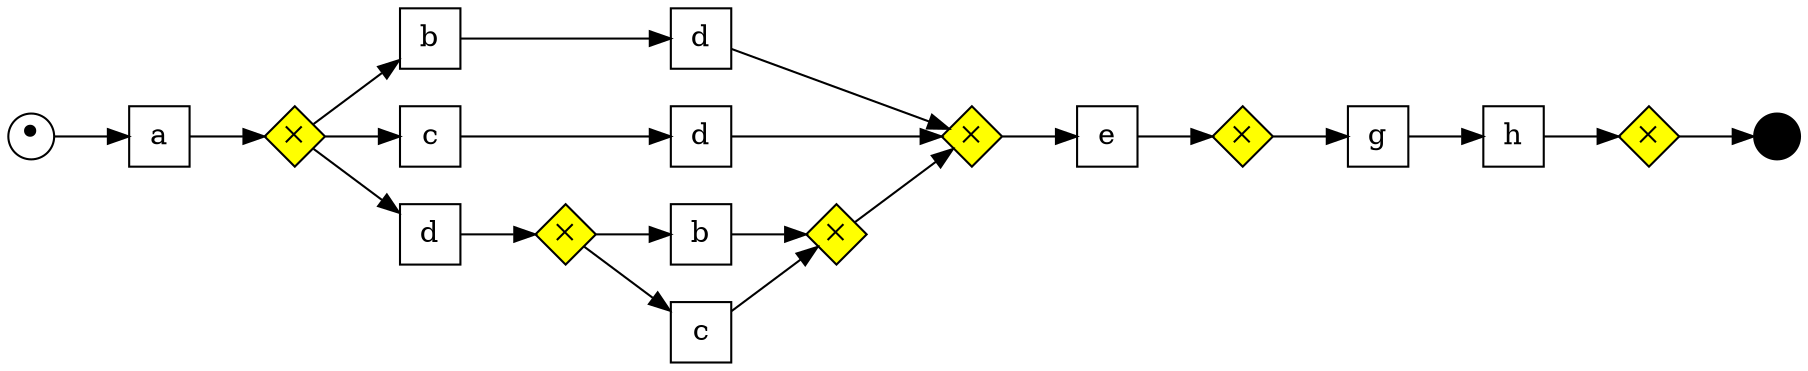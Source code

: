 digraph G {
  rankdir=LR;
  subgraph place {
    node [shape=circle,fixedsize=true,label="",height=.3,width=.3];
    in [label="&bull;", fontsize=20];
    out [style=filled,fillcolor=black];
  }
  subgraph xorgate {
    node [shape=diamond,fixedsize=true,width=.4,height=.4,label=<&#x2715;>,fontsize=12,style=filled,fillcolor=yellow]
    x1; x2; x3; x4; x5; x6;
  }
  subgraph andgate {
    node [shape=diamond,fixedsize=true,width=.4,height=.4 label=<&#43;>,fontsize=20,style=filled,fillcolor=yellow]
  }
  subgraph optgate {
    node [shape=diamond,fixedsize=true,width=.4,height=.4,label=<&#9711;>,fontsize=12,style=filled,fillcolor=yellow]

  }
  subgraph transitions {
    node [shape=rect,height=0.4,width=.4];
    a; b; ba[label="b"]; c; ca[label="c"]; d; da[label="d"]; db[label="d"]; e; ga[label="g"]; ha[label="h"];
  }
  subgraph skip {
    node [shape=rect,label="",height=0.4,width=.4,style=filled,fillcolor=black];

  }

  # align horizontally
  {edge [weight=1]; a;e}

  in->a->x1;
  x1->d
  x1->ba->da->x2;
  x1->ca->db->x2;
  x6->x2;
  x5->b->x6
  x5->c->x6
  d->x5;
  x2->e->x3;
  x3->ga->ha->x4;
  x4->out;
  # align vertically
    {rank=same; b;c}
    {rank=same; ba;ca}
    {rank=same; da;db}
}